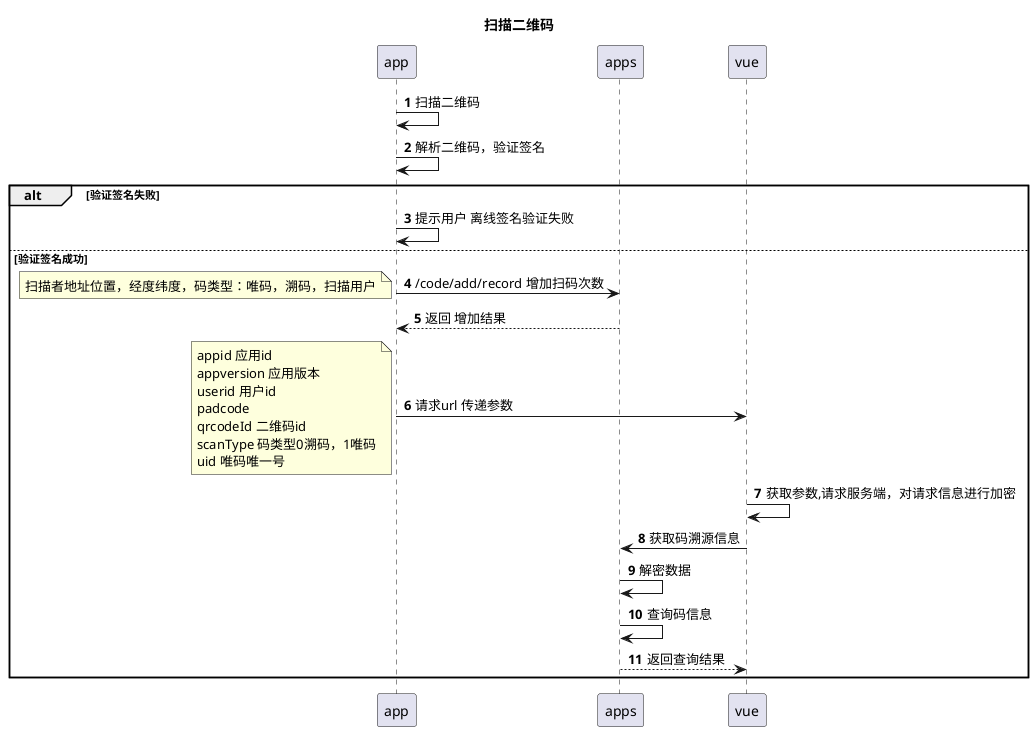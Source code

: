 @startuml
title:扫描二维码
autonumber
app->app:扫描二维码
app->app:解析二维码，验证签名
alt 验证签名失败
app->app:提示用户 离线签名验证失败
else 验证签名成功
app->apps:/code/add/record 增加扫码次数
note left:扫描者地址位置，经度纬度，码类型：唯码，溯码，扫描用户
apps-->app:返回 增加结果
app->vue:请求url 传递参数
note left:appid 应用id\nappversion 应用版本\nuserid 用户id\npadcode\nqrcodeId 二维码id\nscanType 码类型0溯码，1唯码\nuid 唯码唯一号
vue->vue:获取参数,请求服务端，对请求信息进行加密
vue->apps:获取码溯源信息
apps->apps:解密数据
apps->apps:查询码信息
apps-->vue:返回查询结果
end
@enduml